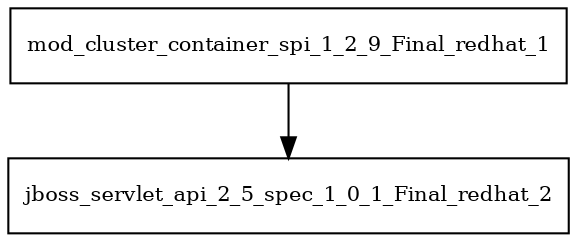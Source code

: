 digraph mod_cluster_container_spi_1_2_9_Final_redhat_1_dependencies {
  node [shape = box, fontsize=10.0];
  mod_cluster_container_spi_1_2_9_Final_redhat_1 -> jboss_servlet_api_2_5_spec_1_0_1_Final_redhat_2;
}
